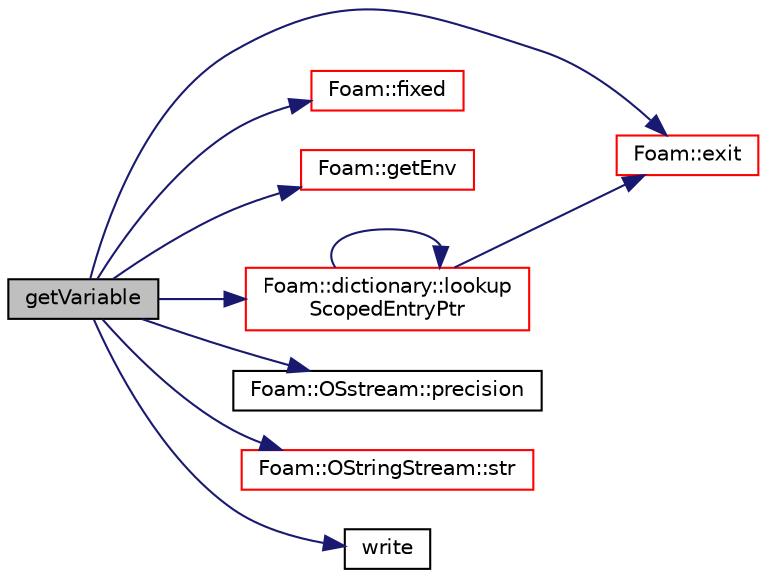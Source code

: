 digraph "getVariable"
{
  bgcolor="transparent";
  edge [fontname="Helvetica",fontsize="10",labelfontname="Helvetica",labelfontsize="10"];
  node [fontname="Helvetica",fontsize="10",shape=record];
  rankdir="LR";
  Node1 [label="getVariable",height=0.2,width=0.4,color="black", fillcolor="grey75", style="filled", fontcolor="black"];
  Node1 -> Node2 [color="midnightblue",fontsize="10",style="solid",fontname="Helvetica"];
  Node2 [label="Foam::exit",height=0.2,width=0.4,color="red",URL="$a10675.html#a06ca7250d8e89caf05243ec094843642"];
  Node1 -> Node3 [color="midnightblue",fontsize="10",style="solid",fontname="Helvetica"];
  Node3 [label="Foam::fixed",height=0.2,width=0.4,color="red",URL="$a10675.html#a45ee72182a882ba3b1b3ff5da976576c"];
  Node1 -> Node4 [color="midnightblue",fontsize="10",style="solid",fontname="Helvetica"];
  Node4 [label="Foam::getEnv",height=0.2,width=0.4,color="red",URL="$a10675.html#aa811843798d715931c4c97ff949a89f3",tooltip="Return environment variable of given name. "];
  Node1 -> Node5 [color="midnightblue",fontsize="10",style="solid",fontname="Helvetica"];
  Node5 [label="Foam::dictionary::lookup\lScopedEntryPtr",height=0.2,width=0.4,color="red",URL="$a00518.html#a4bde2c3cb3a463f9e21f002fd07f2c8c",tooltip="Find and return an entry data stream pointer if present. "];
  Node5 -> Node2 [color="midnightblue",fontsize="10",style="solid",fontname="Helvetica"];
  Node5 -> Node5 [color="midnightblue",fontsize="10",style="solid",fontname="Helvetica"];
  Node1 -> Node6 [color="midnightblue",fontsize="10",style="solid",fontname="Helvetica"];
  Node6 [label="Foam::OSstream::precision",height=0.2,width=0.4,color="black",URL="$a01724.html#a27f092ced0bab73e8b77a1b633d430d2",tooltip="Get precision of output field. "];
  Node1 -> Node7 [color="midnightblue",fontsize="10",style="solid",fontname="Helvetica"];
  Node7 [label="Foam::OStringStream::str",height=0.2,width=0.4,color="red",URL="$a01726.html#a0bd251dfecae718a4c1568eb3d660697",tooltip="Return the string. "];
  Node1 -> Node8 [color="midnightblue",fontsize="10",style="solid",fontname="Helvetica"];
  Node8 [label="write",height=0.2,width=0.4,color="black",URL="$a02904.html#a8f30b3c2179b03a7acf273e9dea43342"];
}
